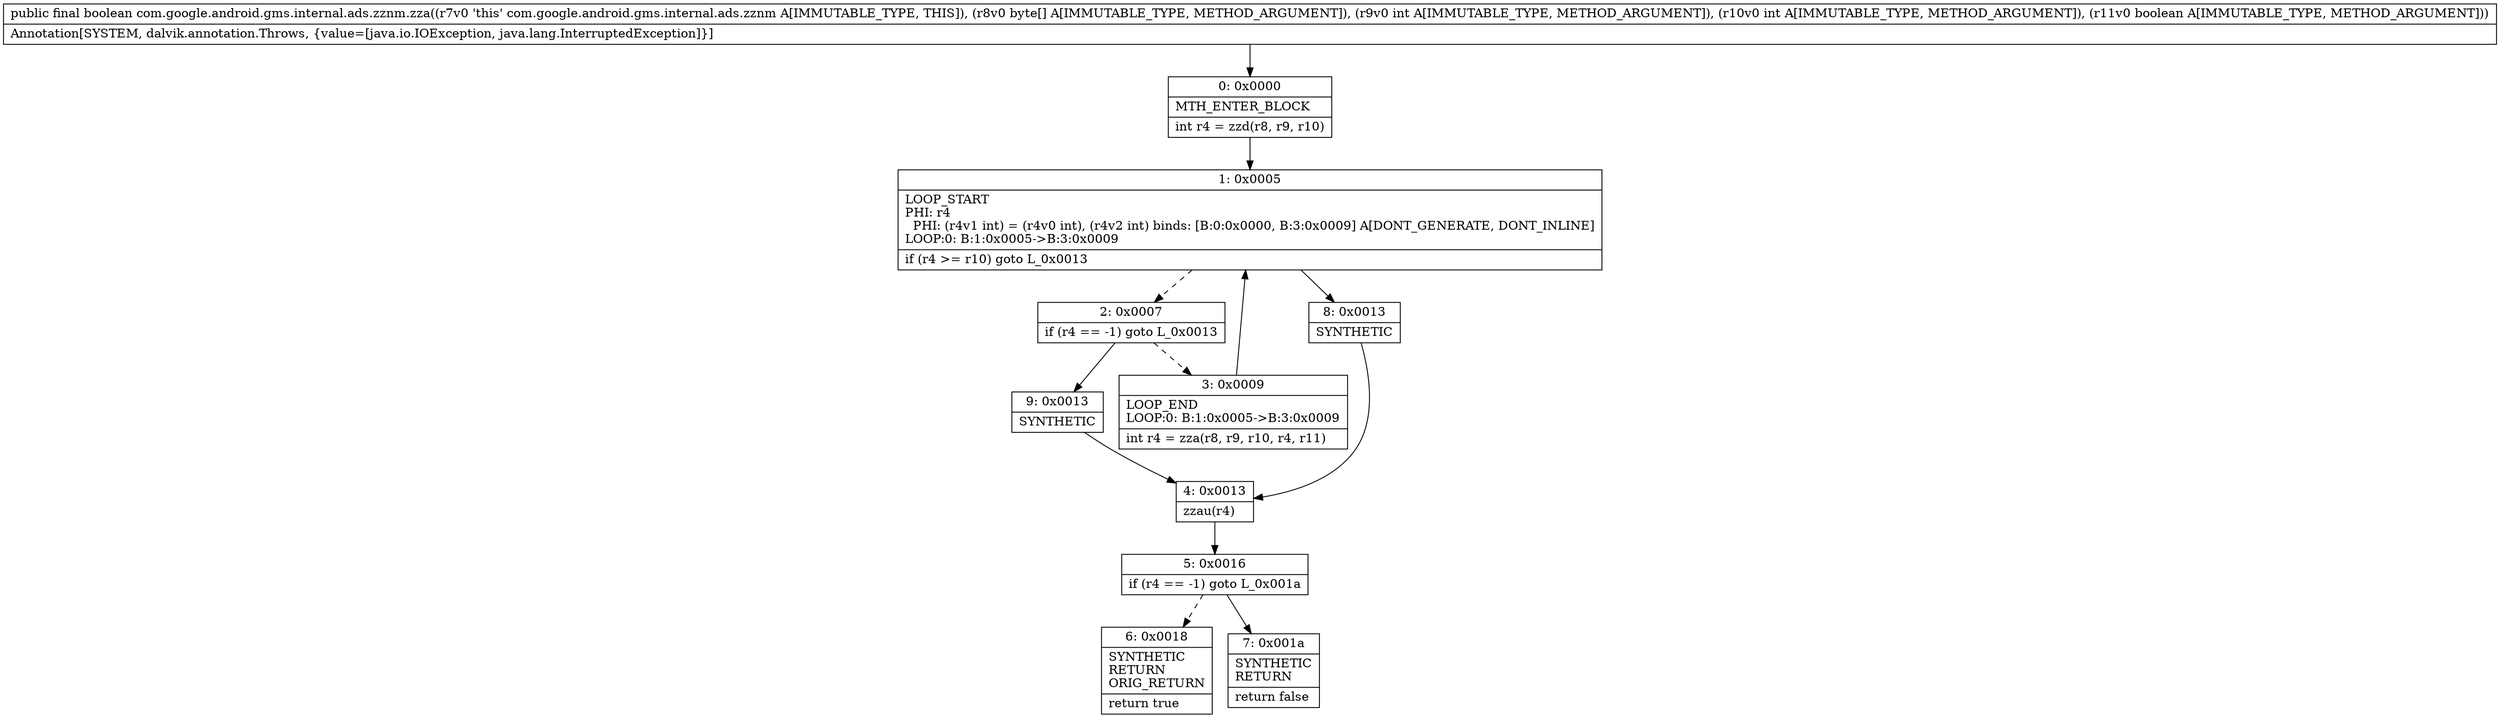 digraph "CFG forcom.google.android.gms.internal.ads.zznm.zza([BIIZ)Z" {
Node_0 [shape=record,label="{0\:\ 0x0000|MTH_ENTER_BLOCK\l|int r4 = zzd(r8, r9, r10)\l}"];
Node_1 [shape=record,label="{1\:\ 0x0005|LOOP_START\lPHI: r4 \l  PHI: (r4v1 int) = (r4v0 int), (r4v2 int) binds: [B:0:0x0000, B:3:0x0009] A[DONT_GENERATE, DONT_INLINE]\lLOOP:0: B:1:0x0005\-\>B:3:0x0009\l|if (r4 \>= r10) goto L_0x0013\l}"];
Node_2 [shape=record,label="{2\:\ 0x0007|if (r4 == \-1) goto L_0x0013\l}"];
Node_3 [shape=record,label="{3\:\ 0x0009|LOOP_END\lLOOP:0: B:1:0x0005\-\>B:3:0x0009\l|int r4 = zza(r8, r9, r10, r4, r11)\l}"];
Node_4 [shape=record,label="{4\:\ 0x0013|zzau(r4)\l}"];
Node_5 [shape=record,label="{5\:\ 0x0016|if (r4 == \-1) goto L_0x001a\l}"];
Node_6 [shape=record,label="{6\:\ 0x0018|SYNTHETIC\lRETURN\lORIG_RETURN\l|return true\l}"];
Node_7 [shape=record,label="{7\:\ 0x001a|SYNTHETIC\lRETURN\l|return false\l}"];
Node_8 [shape=record,label="{8\:\ 0x0013|SYNTHETIC\l}"];
Node_9 [shape=record,label="{9\:\ 0x0013|SYNTHETIC\l}"];
MethodNode[shape=record,label="{public final boolean com.google.android.gms.internal.ads.zznm.zza((r7v0 'this' com.google.android.gms.internal.ads.zznm A[IMMUTABLE_TYPE, THIS]), (r8v0 byte[] A[IMMUTABLE_TYPE, METHOD_ARGUMENT]), (r9v0 int A[IMMUTABLE_TYPE, METHOD_ARGUMENT]), (r10v0 int A[IMMUTABLE_TYPE, METHOD_ARGUMENT]), (r11v0 boolean A[IMMUTABLE_TYPE, METHOD_ARGUMENT]))  | Annotation[SYSTEM, dalvik.annotation.Throws, \{value=[java.io.IOException, java.lang.InterruptedException]\}]\l}"];
MethodNode -> Node_0;
Node_0 -> Node_1;
Node_1 -> Node_2[style=dashed];
Node_1 -> Node_8;
Node_2 -> Node_3[style=dashed];
Node_2 -> Node_9;
Node_3 -> Node_1;
Node_4 -> Node_5;
Node_5 -> Node_6[style=dashed];
Node_5 -> Node_7;
Node_8 -> Node_4;
Node_9 -> Node_4;
}

